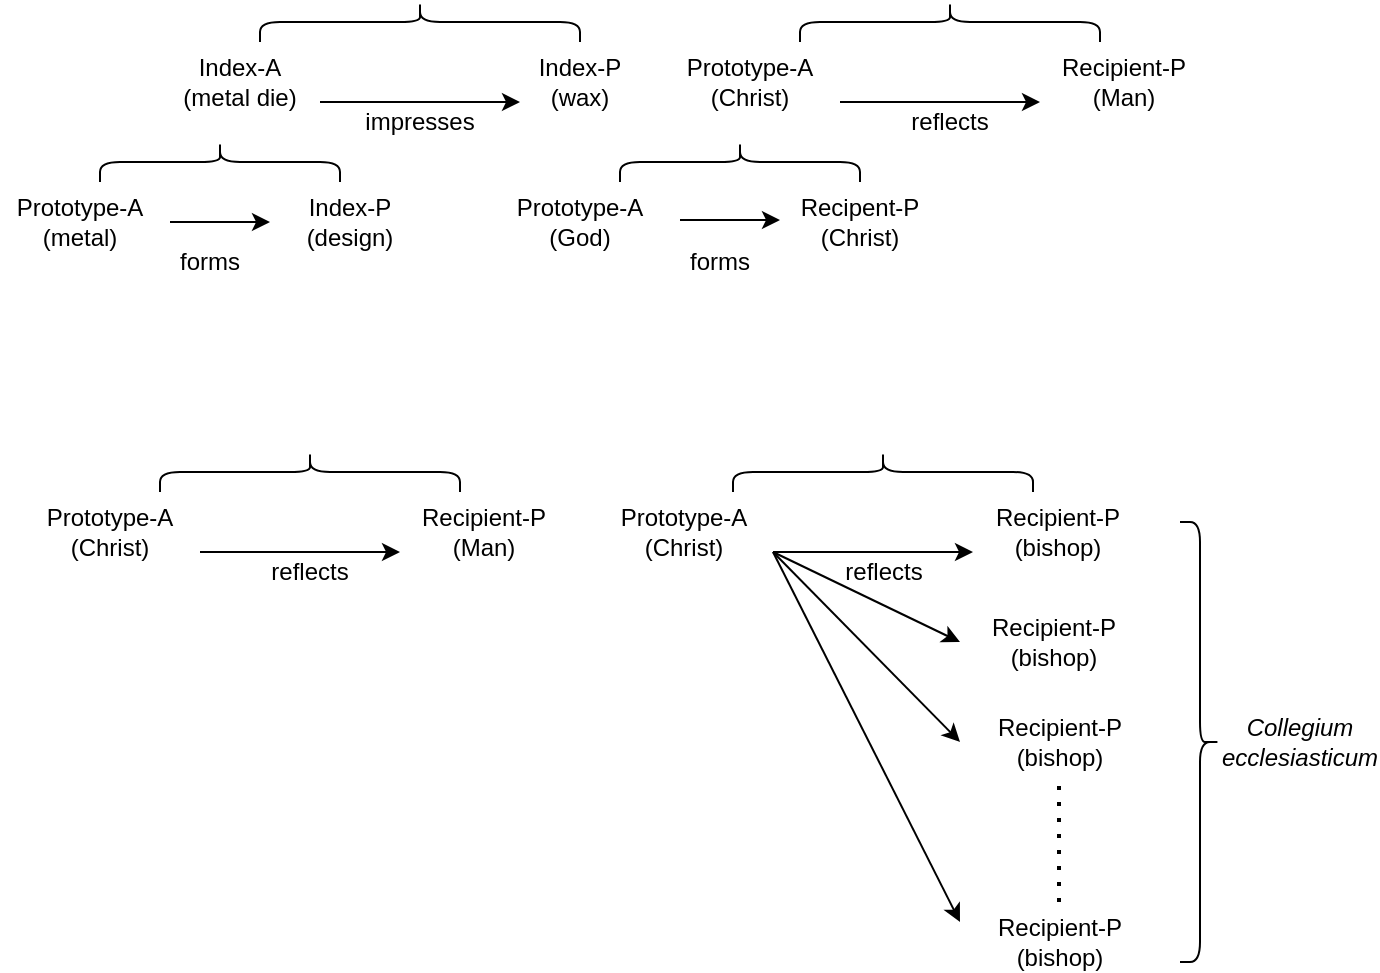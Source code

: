 <mxfile version="14.1.1" type="github">
  <diagram id="RirL9xDK0O-Fh4c-Zz6y" name="Page-1">
    <mxGraphModel dx="886" dy="470" grid="1" gridSize="10" guides="1" tooltips="1" connect="1" arrows="1" fold="1" page="1" pageScale="1" pageWidth="1654" pageHeight="1169" math="0" shadow="0">
      <root>
        <mxCell id="0" />
        <mxCell id="1" parent="0" />
        <mxCell id="Hl6RZGfbvZ5KfRVpeVmt-1" value="" style="shape=curlyBracket;whiteSpace=wrap;html=1;rounded=1;rotation=90;" vertex="1" parent="1">
          <mxGeometry x="765" y="85" width="20" height="150" as="geometry" />
        </mxCell>
        <mxCell id="Hl6RZGfbvZ5KfRVpeVmt-2" value="Prototype-A (Christ)" style="text;html=1;strokeColor=none;fillColor=none;align=center;verticalAlign=middle;whiteSpace=wrap;rounded=0;" vertex="1" parent="1">
          <mxGeometry x="630" y="180" width="90" height="20" as="geometry" />
        </mxCell>
        <mxCell id="Hl6RZGfbvZ5KfRVpeVmt-3" value="Recipient-P (Man)" style="text;html=1;strokeColor=none;fillColor=none;align=center;verticalAlign=middle;whiteSpace=wrap;rounded=0;" vertex="1" parent="1">
          <mxGeometry x="827" y="180" width="70" height="20" as="geometry" />
        </mxCell>
        <mxCell id="Hl6RZGfbvZ5KfRVpeVmt-4" value="" style="shape=curlyBracket;whiteSpace=wrap;html=1;rounded=1;rotation=90;" vertex="1" parent="1">
          <mxGeometry x="660" y="170" width="20" height="120" as="geometry" />
        </mxCell>
        <mxCell id="Hl6RZGfbvZ5KfRVpeVmt-5" value="Prototype-A (God)" style="text;html=1;strokeColor=none;fillColor=none;align=center;verticalAlign=middle;whiteSpace=wrap;rounded=0;" vertex="1" parent="1">
          <mxGeometry x="555" y="250" width="70" height="20" as="geometry" />
        </mxCell>
        <mxCell id="Hl6RZGfbvZ5KfRVpeVmt-6" value="Recipent-P (Christ)" style="text;html=1;strokeColor=none;fillColor=none;align=center;verticalAlign=middle;whiteSpace=wrap;rounded=0;" vertex="1" parent="1">
          <mxGeometry x="695" y="260" width="70" as="geometry" />
        </mxCell>
        <mxCell id="Hl6RZGfbvZ5KfRVpeVmt-7" value="" style="shape=curlyBracket;whiteSpace=wrap;html=1;rounded=1;rotation=90;" vertex="1" parent="1">
          <mxGeometry x="500" y="80" width="20" height="160" as="geometry" />
        </mxCell>
        <mxCell id="Hl6RZGfbvZ5KfRVpeVmt-8" value="Index-A (metal die)" style="text;html=1;strokeColor=none;fillColor=none;align=center;verticalAlign=middle;whiteSpace=wrap;rounded=0;" vertex="1" parent="1">
          <mxGeometry x="390" y="180" width="60" height="20" as="geometry" />
        </mxCell>
        <mxCell id="Hl6RZGfbvZ5KfRVpeVmt-9" value="Index-P (wax)" style="text;html=1;strokeColor=none;fillColor=none;align=center;verticalAlign=middle;whiteSpace=wrap;rounded=0;" vertex="1" parent="1">
          <mxGeometry x="560" y="180" width="60" height="20" as="geometry" />
        </mxCell>
        <mxCell id="Hl6RZGfbvZ5KfRVpeVmt-10" value="" style="shape=curlyBracket;whiteSpace=wrap;html=1;rounded=1;rotation=90;" vertex="1" parent="1">
          <mxGeometry x="400" y="170" width="20" height="120" as="geometry" />
        </mxCell>
        <mxCell id="Hl6RZGfbvZ5KfRVpeVmt-11" value="Prototype-A (metal)" style="text;html=1;strokeColor=none;fillColor=none;align=center;verticalAlign=middle;whiteSpace=wrap;rounded=0;" vertex="1" parent="1">
          <mxGeometry x="300" y="250" width="80" height="20" as="geometry" />
        </mxCell>
        <mxCell id="Hl6RZGfbvZ5KfRVpeVmt-13" value="Index-P (design)" style="text;html=1;strokeColor=none;fillColor=none;align=center;verticalAlign=middle;whiteSpace=wrap;rounded=0;" vertex="1" parent="1">
          <mxGeometry x="440" y="250" width="70" height="20" as="geometry" />
        </mxCell>
        <mxCell id="Hl6RZGfbvZ5KfRVpeVmt-17" value="" style="endArrow=classic;html=1;entryX=0;entryY=1;entryDx=0;entryDy=0;" edge="1" parent="1" target="Hl6RZGfbvZ5KfRVpeVmt-9">
          <mxGeometry width="50" height="50" relative="1" as="geometry">
            <mxPoint x="460" y="200" as="sourcePoint" />
            <mxPoint x="520" y="200" as="targetPoint" />
          </mxGeometry>
        </mxCell>
        <mxCell id="Hl6RZGfbvZ5KfRVpeVmt-18" value="" style="endArrow=classic;html=1;exitX=1;exitY=1;exitDx=0;exitDy=0;" edge="1" parent="1" source="Hl6RZGfbvZ5KfRVpeVmt-2">
          <mxGeometry width="50" height="50" relative="1" as="geometry">
            <mxPoint x="730" y="200" as="sourcePoint" />
            <mxPoint x="820" y="200" as="targetPoint" />
          </mxGeometry>
        </mxCell>
        <mxCell id="Hl6RZGfbvZ5KfRVpeVmt-19" value="" style="endArrow=classic;html=1;" edge="1" parent="1">
          <mxGeometry width="50" height="50" relative="1" as="geometry">
            <mxPoint x="640" y="259" as="sourcePoint" />
            <mxPoint x="690" y="259" as="targetPoint" />
          </mxGeometry>
        </mxCell>
        <mxCell id="Hl6RZGfbvZ5KfRVpeVmt-20" value="" style="endArrow=classic;html=1;" edge="1" parent="1">
          <mxGeometry width="50" height="50" relative="1" as="geometry">
            <mxPoint x="385" y="260" as="sourcePoint" />
            <mxPoint x="435" y="260" as="targetPoint" />
          </mxGeometry>
        </mxCell>
        <mxCell id="Hl6RZGfbvZ5KfRVpeVmt-21" value="forms" style="text;html=1;strokeColor=none;fillColor=none;align=center;verticalAlign=middle;whiteSpace=wrap;rounded=0;" vertex="1" parent="1">
          <mxGeometry x="380" y="270" width="50" height="20" as="geometry" />
        </mxCell>
        <mxCell id="Hl6RZGfbvZ5KfRVpeVmt-22" value="forms" style="text;html=1;strokeColor=none;fillColor=none;align=center;verticalAlign=middle;whiteSpace=wrap;rounded=0;" vertex="1" parent="1">
          <mxGeometry x="640" y="270" width="40" height="20" as="geometry" />
        </mxCell>
        <mxCell id="Hl6RZGfbvZ5KfRVpeVmt-23" value="impresses" style="text;html=1;strokeColor=none;fillColor=none;align=center;verticalAlign=middle;whiteSpace=wrap;rounded=0;" vertex="1" parent="1">
          <mxGeometry x="490" y="200" width="40" height="20" as="geometry" />
        </mxCell>
        <mxCell id="Hl6RZGfbvZ5KfRVpeVmt-25" value="reflects" style="text;html=1;strokeColor=none;fillColor=none;align=center;verticalAlign=middle;whiteSpace=wrap;rounded=0;" vertex="1" parent="1">
          <mxGeometry x="755" y="200" width="40" height="20" as="geometry" />
        </mxCell>
        <mxCell id="Hl6RZGfbvZ5KfRVpeVmt-29" value="" style="shape=curlyBracket;whiteSpace=wrap;html=1;rounded=1;rotation=90;" vertex="1" parent="1">
          <mxGeometry x="445" y="310" width="20" height="150" as="geometry" />
        </mxCell>
        <mxCell id="Hl6RZGfbvZ5KfRVpeVmt-30" value="Prototype-A (Christ)" style="text;html=1;strokeColor=none;fillColor=none;align=center;verticalAlign=middle;whiteSpace=wrap;rounded=0;" vertex="1" parent="1">
          <mxGeometry x="310" y="405" width="90" height="20" as="geometry" />
        </mxCell>
        <mxCell id="Hl6RZGfbvZ5KfRVpeVmt-31" value="Recipient-P (Man)" style="text;html=1;strokeColor=none;fillColor=none;align=center;verticalAlign=middle;whiteSpace=wrap;rounded=0;" vertex="1" parent="1">
          <mxGeometry x="507" y="405" width="70" height="20" as="geometry" />
        </mxCell>
        <mxCell id="Hl6RZGfbvZ5KfRVpeVmt-32" value="" style="endArrow=classic;html=1;exitX=1;exitY=1;exitDx=0;exitDy=0;" edge="1" source="Hl6RZGfbvZ5KfRVpeVmt-30" parent="1">
          <mxGeometry width="50" height="50" relative="1" as="geometry">
            <mxPoint x="410" y="425" as="sourcePoint" />
            <mxPoint x="500" y="425" as="targetPoint" />
          </mxGeometry>
        </mxCell>
        <mxCell id="Hl6RZGfbvZ5KfRVpeVmt-33" value="reflects" style="text;html=1;strokeColor=none;fillColor=none;align=center;verticalAlign=middle;whiteSpace=wrap;rounded=0;" vertex="1" parent="1">
          <mxGeometry x="435" y="425" width="40" height="20" as="geometry" />
        </mxCell>
        <mxCell id="Hl6RZGfbvZ5KfRVpeVmt-34" value="" style="shape=curlyBracket;whiteSpace=wrap;html=1;rounded=1;rotation=90;" vertex="1" parent="1">
          <mxGeometry x="731.5" y="310" width="20" height="150" as="geometry" />
        </mxCell>
        <mxCell id="Hl6RZGfbvZ5KfRVpeVmt-35" value="Prototype-A (Christ)" style="text;html=1;strokeColor=none;fillColor=none;align=center;verticalAlign=middle;whiteSpace=wrap;rounded=0;" vertex="1" parent="1">
          <mxGeometry x="596.5" y="405" width="90" height="20" as="geometry" />
        </mxCell>
        <mxCell id="Hl6RZGfbvZ5KfRVpeVmt-36" value="Recipient-P (bishop)" style="text;html=1;strokeColor=none;fillColor=none;align=center;verticalAlign=middle;whiteSpace=wrap;rounded=0;" vertex="1" parent="1">
          <mxGeometry x="793.5" y="405" width="70" height="20" as="geometry" />
        </mxCell>
        <mxCell id="Hl6RZGfbvZ5KfRVpeVmt-37" value="" style="endArrow=classic;html=1;exitX=1;exitY=1;exitDx=0;exitDy=0;" edge="1" source="Hl6RZGfbvZ5KfRVpeVmt-35" parent="1">
          <mxGeometry width="50" height="50" relative="1" as="geometry">
            <mxPoint x="696.5" y="425" as="sourcePoint" />
            <mxPoint x="786.5" y="425" as="targetPoint" />
          </mxGeometry>
        </mxCell>
        <mxCell id="Hl6RZGfbvZ5KfRVpeVmt-38" value="reflects" style="text;html=1;strokeColor=none;fillColor=none;align=center;verticalAlign=middle;whiteSpace=wrap;rounded=0;" vertex="1" parent="1">
          <mxGeometry x="721.5" y="425" width="40" height="20" as="geometry" />
        </mxCell>
        <mxCell id="Hl6RZGfbvZ5KfRVpeVmt-39" value="Recipient-P (bishop)" style="text;html=1;strokeColor=none;fillColor=none;align=center;verticalAlign=middle;whiteSpace=wrap;rounded=0;" vertex="1" parent="1">
          <mxGeometry x="792" y="460" width="70" height="20" as="geometry" />
        </mxCell>
        <mxCell id="Hl6RZGfbvZ5KfRVpeVmt-41" value="Recipient-P (bishop)" style="text;html=1;strokeColor=none;fillColor=none;align=center;verticalAlign=middle;whiteSpace=wrap;rounded=0;" vertex="1" parent="1">
          <mxGeometry x="795" y="510" width="70" height="20" as="geometry" />
        </mxCell>
        <mxCell id="Hl6RZGfbvZ5KfRVpeVmt-42" value="Recipient-P (bishop)" style="text;html=1;strokeColor=none;fillColor=none;align=center;verticalAlign=middle;whiteSpace=wrap;rounded=0;" vertex="1" parent="1">
          <mxGeometry x="795" y="610" width="70" height="20" as="geometry" />
        </mxCell>
        <mxCell id="Hl6RZGfbvZ5KfRVpeVmt-43" value="" style="endArrow=none;dashed=1;html=1;dashPattern=1 3;strokeWidth=2;" edge="1" parent="1">
          <mxGeometry width="50" height="50" relative="1" as="geometry">
            <mxPoint x="829.5" y="600" as="sourcePoint" />
            <mxPoint x="829.5" y="540" as="targetPoint" />
          </mxGeometry>
        </mxCell>
        <mxCell id="Hl6RZGfbvZ5KfRVpeVmt-45" value="" style="endArrow=classic;html=1;" edge="1" parent="1">
          <mxGeometry width="50" height="50" relative="1" as="geometry">
            <mxPoint x="686.5" y="425" as="sourcePoint" />
            <mxPoint x="780" y="470" as="targetPoint" />
          </mxGeometry>
        </mxCell>
        <mxCell id="Hl6RZGfbvZ5KfRVpeVmt-46" value="" style="endArrow=classic;html=1;" edge="1" parent="1">
          <mxGeometry width="50" height="50" relative="1" as="geometry">
            <mxPoint x="686.5" y="425" as="sourcePoint" />
            <mxPoint x="780" y="520" as="targetPoint" />
          </mxGeometry>
        </mxCell>
        <mxCell id="Hl6RZGfbvZ5KfRVpeVmt-47" value="" style="endArrow=classic;html=1;" edge="1" parent="1">
          <mxGeometry width="50" height="50" relative="1" as="geometry">
            <mxPoint x="686.5" y="425" as="sourcePoint" />
            <mxPoint x="780" y="610" as="targetPoint" />
          </mxGeometry>
        </mxCell>
        <mxCell id="Hl6RZGfbvZ5KfRVpeVmt-48" value="" style="shape=curlyBracket;whiteSpace=wrap;html=1;rounded=1;rotation=-180;" vertex="1" parent="1">
          <mxGeometry x="890" y="410" width="20" height="220" as="geometry" />
        </mxCell>
        <mxCell id="Hl6RZGfbvZ5KfRVpeVmt-49" value="Collegium ecclesiasticum" style="text;html=1;strokeColor=none;fillColor=none;align=center;verticalAlign=middle;whiteSpace=wrap;rounded=0;fontStyle=2" vertex="1" parent="1">
          <mxGeometry x="930" y="510" width="40" height="20" as="geometry" />
        </mxCell>
      </root>
    </mxGraphModel>
  </diagram>
</mxfile>
